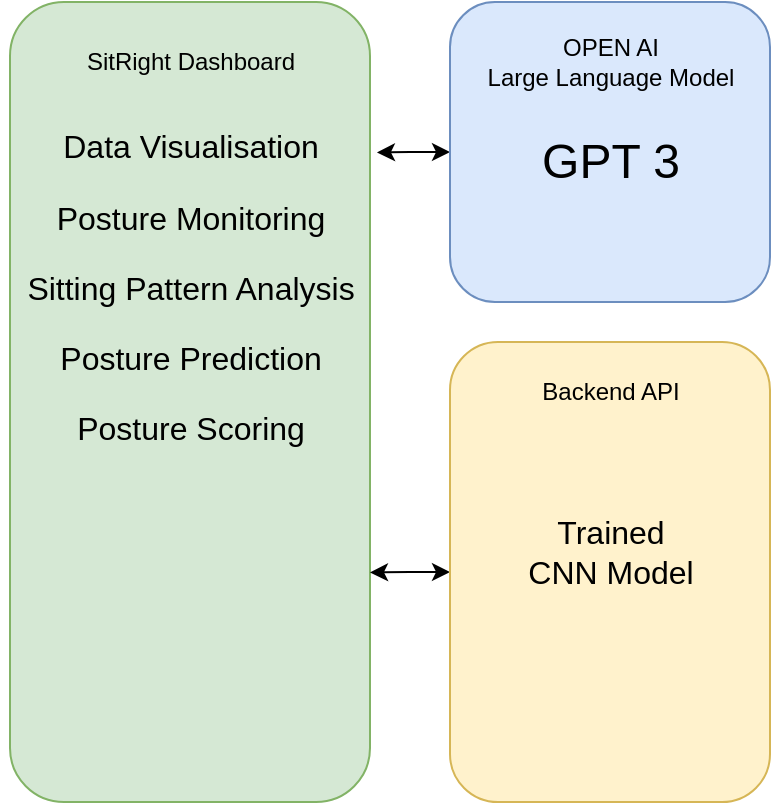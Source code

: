 <mxfile version="25.0.3">
  <diagram name="Page-1" id="kuCcoDbh2_VGa9V5DKFY">
    <mxGraphModel dx="920" dy="554" grid="1" gridSize="10" guides="1" tooltips="1" connect="1" arrows="1" fold="1" page="1" pageScale="1" pageWidth="827" pageHeight="1169" math="0" shadow="0">
      <root>
        <mxCell id="0" />
        <mxCell id="1" parent="0" />
        <mxCell id="CL_gljuOMsHu99j0wQHf-1" value="" style="rounded=1;whiteSpace=wrap;html=1;fillColor=#d5e8d4;strokeColor=#82b366;" vertex="1" parent="1">
          <mxGeometry x="90" y="230" width="180" height="400" as="geometry" />
        </mxCell>
        <mxCell id="CL_gljuOMsHu99j0wQHf-6" style="edgeStyle=orthogonalEdgeStyle;rounded=0;orthogonalLoop=1;jettySize=auto;html=1;startArrow=classic;startFill=1;entryX=0.992;entryY=0.126;entryDx=0;entryDy=0;entryPerimeter=0;" edge="1" parent="1" source="CL_gljuOMsHu99j0wQHf-2" target="CL_gljuOMsHu99j0wQHf-11">
          <mxGeometry relative="1" as="geometry">
            <mxPoint x="280" y="300" as="targetPoint" />
          </mxGeometry>
        </mxCell>
        <mxCell id="CL_gljuOMsHu99j0wQHf-2" value="" style="rounded=1;whiteSpace=wrap;html=1;fillColor=#dae8fc;strokeColor=#6c8ebf;" vertex="1" parent="1">
          <mxGeometry x="310" y="230" width="160" height="150" as="geometry" />
        </mxCell>
        <mxCell id="CL_gljuOMsHu99j0wQHf-5" style="edgeStyle=orthogonalEdgeStyle;rounded=0;orthogonalLoop=1;jettySize=auto;html=1;startArrow=classic;startFill=1;entryX=1;entryY=0.713;entryDx=0;entryDy=0;entryPerimeter=0;" edge="1" parent="1" source="CL_gljuOMsHu99j0wQHf-4" target="CL_gljuOMsHu99j0wQHf-1">
          <mxGeometry relative="1" as="geometry" />
        </mxCell>
        <mxCell id="CL_gljuOMsHu99j0wQHf-4" value="" style="rounded=1;whiteSpace=wrap;html=1;fillColor=#fff2cc;strokeColor=#d6b656;" vertex="1" parent="1">
          <mxGeometry x="310" y="400" width="160" height="230" as="geometry" />
        </mxCell>
        <mxCell id="CL_gljuOMsHu99j0wQHf-7" value="Backend API" style="text;html=1;align=center;verticalAlign=middle;resizable=0;points=[];autosize=1;strokeColor=none;fillColor=none;" vertex="1" parent="1">
          <mxGeometry x="345" y="410" width="90" height="30" as="geometry" />
        </mxCell>
        <mxCell id="CL_gljuOMsHu99j0wQHf-8" value="OPEN AI&lt;div&gt;Large Language Model&lt;/div&gt;" style="text;html=1;align=center;verticalAlign=middle;resizable=0;points=[];autosize=1;strokeColor=none;fillColor=none;" vertex="1" parent="1">
          <mxGeometry x="315" y="240" width="150" height="40" as="geometry" />
        </mxCell>
        <mxCell id="CL_gljuOMsHu99j0wQHf-9" value="&lt;font style=&quot;font-size: 24px;&quot;&gt;GPT 3&lt;/font&gt;" style="text;html=1;align=center;verticalAlign=middle;resizable=0;points=[];autosize=1;strokeColor=none;fillColor=none;" vertex="1" parent="1">
          <mxGeometry x="345" y="290" width="90" height="40" as="geometry" />
        </mxCell>
        <mxCell id="CL_gljuOMsHu99j0wQHf-10" value="SitRight Dashboard" style="text;html=1;align=center;verticalAlign=middle;resizable=0;points=[];autosize=1;strokeColor=none;fillColor=none;" vertex="1" parent="1">
          <mxGeometry x="115" y="245" width="130" height="30" as="geometry" />
        </mxCell>
        <mxCell id="CL_gljuOMsHu99j0wQHf-11" value="&lt;div&gt;&lt;font style=&quot;font-size: 16px;&quot;&gt;&lt;span style=&quot;background-color: initial; line-height: 220%;&quot;&gt;Data Visualisation&lt;/span&gt;&lt;/font&gt;&lt;/div&gt;&lt;font style=&quot;font-size: 16px;&quot;&gt;&lt;span style=&quot;background-color: initial; line-height: 220%;&quot;&gt;Posture Monitoring&lt;/span&gt;&lt;br&gt;&lt;span style=&quot;background-color: initial; line-height: 220%;&quot;&gt;Sitting Pattern Analysis&lt;/span&gt;&lt;br&gt;&lt;span style=&quot;background-color: initial; line-height: 220%;&quot;&gt;Posture Prediction&lt;/span&gt;&lt;br&gt;&lt;span style=&quot;background-color: initial; line-height: 220%;&quot;&gt;Posture Scoring&lt;/span&gt;&lt;/font&gt;&lt;div&gt;&lt;br&gt;&lt;/div&gt;" style="text;html=1;align=center;verticalAlign=middle;resizable=0;points=[];autosize=1;strokeColor=none;fillColor=none;" vertex="1" parent="1">
          <mxGeometry x="85" y="280" width="190" height="200" as="geometry" />
        </mxCell>
        <mxCell id="CL_gljuOMsHu99j0wQHf-16" value="&lt;font style=&quot;font-size: 16px;&quot;&gt;Trained&lt;/font&gt;&lt;div&gt;&lt;font style=&quot;font-size: 16px;&quot;&gt;CNN&amp;nbsp;&lt;/font&gt;&lt;span style=&quot;font-size: 16px; background-color: initial;&quot;&gt;Model&lt;/span&gt;&lt;/div&gt;" style="text;html=1;align=center;verticalAlign=middle;resizable=0;points=[];autosize=1;strokeColor=none;fillColor=none;" vertex="1" parent="1">
          <mxGeometry x="335" y="480" width="110" height="50" as="geometry" />
        </mxCell>
      </root>
    </mxGraphModel>
  </diagram>
</mxfile>
